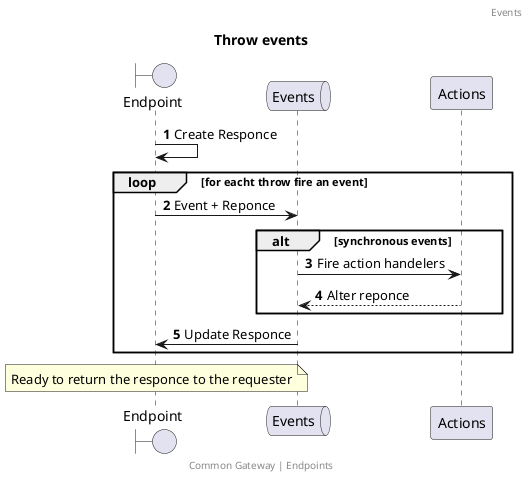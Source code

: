 @startuml
title: Throw events
footer: Common Gateway | Endpoints
header: Events

skinparam backgroundColor transparent

autonumber

boundary    Endpoint         as Endpoint
queue       Events           as Events

Endpoint -> Endpoint: Create Responce
loop for eacht throw fire an event
Endpoint -> Events: Event + Reponce
alt synchronous events
Events -> Actions: Fire action handelers
Actions --> Events: Alter reponce
end
Events -> Endpoint: Update Responce
end
note over Endpoint: Ready to return the responce to the requester
@enduml